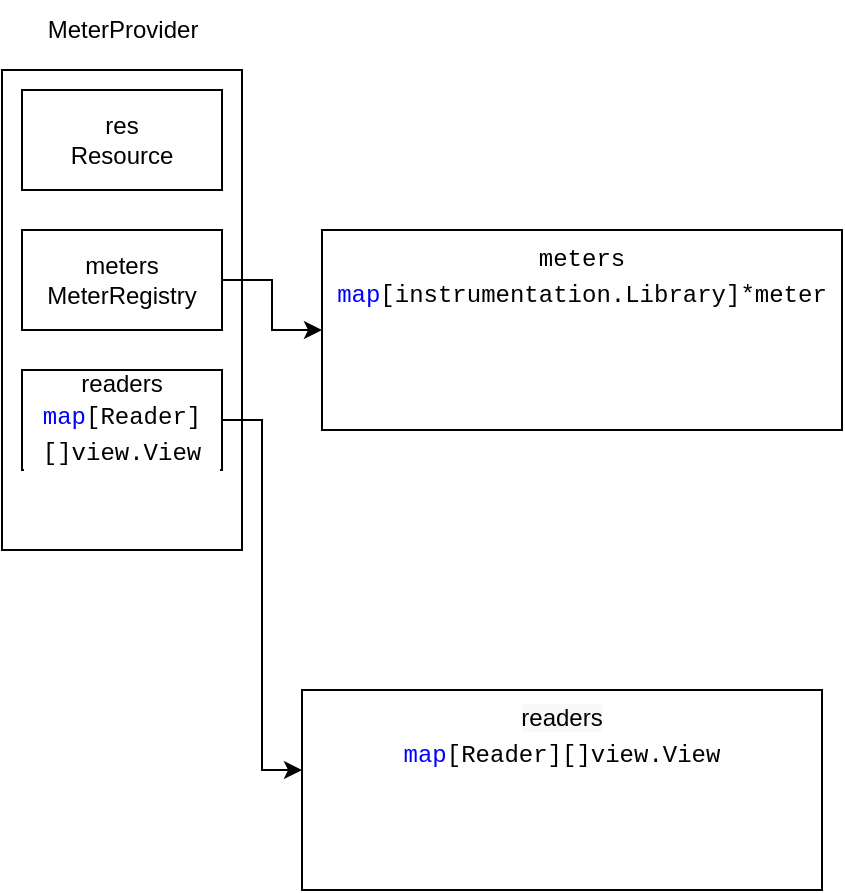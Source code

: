 <mxfile version="20.2.2" type="github">
  <diagram id="uS2YeVrOk95KlgL8rQgl" name="Page-1">
    <mxGraphModel dx="946" dy="620" grid="1" gridSize="10" guides="1" tooltips="1" connect="1" arrows="1" fold="1" page="1" pageScale="1" pageWidth="850" pageHeight="1100" math="0" shadow="0">
      <root>
        <mxCell id="0" />
        <mxCell id="1" parent="0" />
        <mxCell id="yPoAS12U8ccwEEAMWW9Z-1" value="" style="rounded=0;whiteSpace=wrap;html=1;" parent="1" vertex="1">
          <mxGeometry x="320" y="200" width="120" height="240" as="geometry" />
        </mxCell>
        <mxCell id="yPoAS12U8ccwEEAMWW9Z-2" value="MeterProvider" style="text;html=1;align=center;verticalAlign=middle;resizable=0;points=[];autosize=1;strokeColor=none;fillColor=none;" parent="1" vertex="1">
          <mxGeometry x="330" y="165" width="100" height="30" as="geometry" />
        </mxCell>
        <mxCell id="yPoAS12U8ccwEEAMWW9Z-3" value="res&lt;br&gt;Resource" style="rounded=0;whiteSpace=wrap;html=1;" parent="1" vertex="1">
          <mxGeometry x="330" y="210" width="100" height="50" as="geometry" />
        </mxCell>
        <mxCell id="yPoAS12U8ccwEEAMWW9Z-7" style="edgeStyle=orthogonalEdgeStyle;rounded=0;orthogonalLoop=1;jettySize=auto;html=1;exitX=1;exitY=0.5;exitDx=0;exitDy=0;entryX=0;entryY=0.5;entryDx=0;entryDy=0;" parent="1" source="yPoAS12U8ccwEEAMWW9Z-4" target="yPoAS12U8ccwEEAMWW9Z-6" edge="1">
          <mxGeometry relative="1" as="geometry" />
        </mxCell>
        <mxCell id="yPoAS12U8ccwEEAMWW9Z-4" value="meters&lt;br&gt;MeterRegistry" style="rounded=0;whiteSpace=wrap;html=1;" parent="1" vertex="1">
          <mxGeometry x="330" y="280" width="100" height="50" as="geometry" />
        </mxCell>
        <mxCell id="ZxfdVr82QHeCrGe0gJ5T-1" style="edgeStyle=orthogonalEdgeStyle;rounded=0;orthogonalLoop=1;jettySize=auto;html=1;exitX=1;exitY=0.5;exitDx=0;exitDy=0;entryX=0;entryY=0.4;entryDx=0;entryDy=0;entryPerimeter=0;" edge="1" parent="1" source="yPoAS12U8ccwEEAMWW9Z-5" target="yPoAS12U8ccwEEAMWW9Z-8">
          <mxGeometry relative="1" as="geometry" />
        </mxCell>
        <mxCell id="yPoAS12U8ccwEEAMWW9Z-5" value="readers&lt;br&gt;&lt;div style=&quot;background-color: rgb(255, 255, 255); font-family: Menlo, Monaco, &amp;quot;Courier New&amp;quot;, monospace; line-height: 18px;&quot;&gt;&lt;span style=&quot;color: #0000ff;&quot;&gt;map&lt;/span&gt;[Reader][]view.View&lt;/div&gt;" style="rounded=0;whiteSpace=wrap;html=1;" parent="1" vertex="1">
          <mxGeometry x="330" y="350" width="100" height="50" as="geometry" />
        </mxCell>
        <mxCell id="yPoAS12U8ccwEEAMWW9Z-6" value="&lt;div style=&quot;background-color: rgb(255, 255, 255); font-family: Menlo, Monaco, &amp;quot;Courier New&amp;quot;, monospace; line-height: 18px;&quot;&gt;meters &lt;span style=&quot;color: #0000ff;&quot;&gt;map&lt;/span&gt;[instrumentation.Library]*meter&lt;/div&gt;&lt;div style=&quot;background-color: rgb(255, 255, 255); font-family: Menlo, Monaco, &amp;quot;Courier New&amp;quot;, monospace; line-height: 18px;&quot;&gt;&lt;br&gt;&lt;/div&gt;&lt;div style=&quot;background-color: rgb(255, 255, 255); font-family: Menlo, Monaco, &amp;quot;Courier New&amp;quot;, monospace; line-height: 18px;&quot;&gt;&lt;br&gt;&lt;/div&gt;&lt;div style=&quot;background-color: rgb(255, 255, 255); font-family: Menlo, Monaco, &amp;quot;Courier New&amp;quot;, monospace; line-height: 18px;&quot;&gt;&lt;br&gt;&lt;/div&gt;" style="rounded=0;whiteSpace=wrap;html=1;" parent="1" vertex="1">
          <mxGeometry x="480" y="280" width="260" height="100" as="geometry" />
        </mxCell>
        <mxCell id="yPoAS12U8ccwEEAMWW9Z-8" value="&lt;div style=&quot;background-color: rgb(255, 255, 255); font-family: Menlo, Monaco, &amp;quot;Courier New&amp;quot;, monospace; line-height: 18px;&quot;&gt;&lt;span style=&quot;font-family: Helvetica; background-color: rgb(248, 249, 250);&quot;&gt;readers&lt;/span&gt;&lt;br style=&quot;font-family: Helvetica; background-color: rgb(248, 249, 250);&quot;&gt;&lt;div style=&quot;line-height: 18px;&quot;&gt;&lt;span style=&quot;color: rgb(0, 0, 255);&quot;&gt;map&lt;/span&gt;[Reader][]view.View&lt;/div&gt;&lt;div style=&quot;line-height: 18px;&quot;&gt;&lt;br&gt;&lt;/div&gt;&lt;div style=&quot;line-height: 18px;&quot;&gt;&lt;br&gt;&lt;/div&gt;&lt;div style=&quot;line-height: 18px;&quot;&gt;&lt;br&gt;&lt;/div&gt;&lt;/div&gt;" style="rounded=0;whiteSpace=wrap;html=1;" parent="1" vertex="1">
          <mxGeometry x="470" y="510" width="260" height="100" as="geometry" />
        </mxCell>
      </root>
    </mxGraphModel>
  </diagram>
</mxfile>
